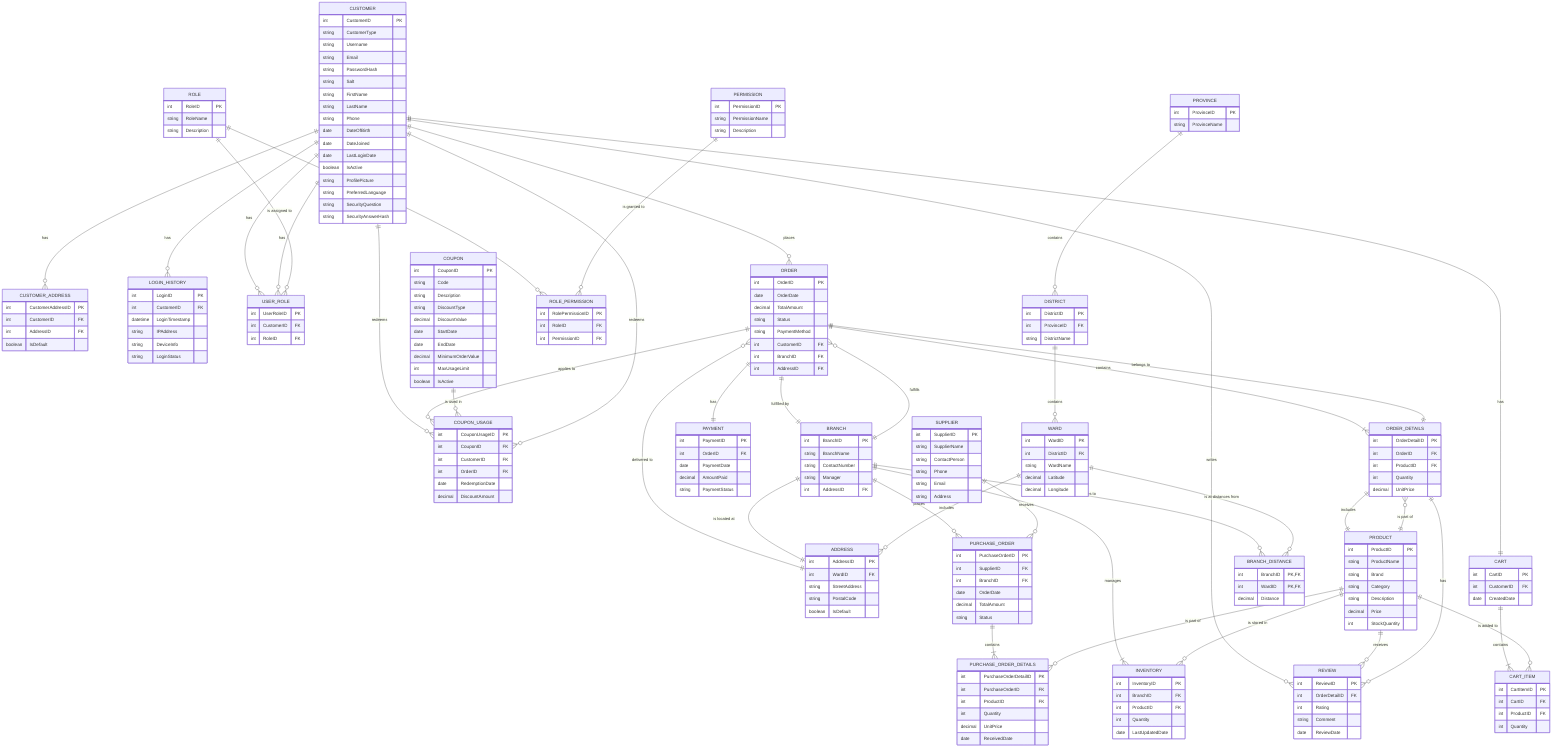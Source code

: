 erDiagram

%% ------------------------------
%% CUSTOMER-RELATED ENTITIES
%% ------------------------------

    CUSTOMER {
        int CustomerID PK
        string CustomerType
        string Username
        string Email
        string PasswordHash
        string Salt
        string FirstName
        string LastName
        string Phone
        date DateOfBirth
        date DateJoined
        date LastLoginDate
        boolean IsActive
        string ProfilePicture
        string PreferredLanguage
        string SecurityQuestion
        string SecurityAnswerHash
    }

    CUSTOMER_ADDRESS {
        int CustomerAddressID PK
        int CustomerID FK
        int AddressID FK
        boolean IsDefault
    }

    LOGIN_HISTORY {
        int LoginID PK
        int CustomerID FK
        datetime LoginTimestamp
        string IPAddress
        string DeviceInfo
        string LoginStatus
    }

    ADDRESS {
        int AddressID PK
        int WardID FK
        string StreetAddress
        string PostalCode
        boolean IsDefault
    }

    %% Relationships
    CUSTOMER ||--o{ CUSTOMER_ADDRESS : "has"
    CUSTOMER ||--o{ LOGIN_HISTORY : "has"
    CUSTOMER ||--|| CART : "has"
    CUSTOMER ||--o{ REVIEW : "writes"
    CUSTOMER ||--o{ COUPON_USAGE : "redeems"
    CUSTOMER ||--o{ USER_ROLE : "has"

%% ------------------------------
%% PRODUCT-RELATED ENTITIES
%% ------------------------------

    PRODUCT {
        int ProductID PK
        string ProductName
        string Brand
        string Category
        string Description
        decimal Price
        int StockQuantity
    }

    CART {
        int CartID PK
        int CustomerID FK
        date CreatedDate
    }

    CART_ITEM {
        int CartItemID PK
        int CartID FK
        int ProductID FK
        int Quantity
    }

    REVIEW {
        int ReviewID PK
        int OrderDetailID FK
        int Rating
        string Comment
        date ReviewDate
    }

    %% Relationships
    CART ||--|{ CART_ITEM : "contains"
    PRODUCT ||--o{ CART_ITEM : "is added to"
    PRODUCT ||--o{ REVIEW : "receives"
    ORDER_DETAILS ||--o{ REVIEW : "has"

%% ------------------------------
%% ORDER-RELATED ENTITIES
%% ------------------------------

    ORDER {
        int OrderID PK
        date OrderDate
        decimal TotalAmount
        string Status
        string PaymentMethod
        int CustomerID FK
        int BranchID FK
        int AddressID FK
    }

    ORDER_DETAILS {
        int OrderDetailID PK
        int OrderID FK
        int ProductID FK
        int Quantity
        decimal UnitPrice
    }

    PAYMENT {
        int PaymentID PK
        int OrderID FK
        date PaymentDate
        decimal AmountPaid
        string PaymentStatus
    }

    COUPON_USAGE {
        int CouponUsageID PK
        int CouponID FK
        int CustomerID FK
        int OrderID FK
        date RedemptionDate
        decimal DiscountAmount
    }

    COUPON {
        int CouponID PK
        string Code
        string Description
        string DiscountType
        decimal DiscountValue
        date StartDate
        date EndDate
        decimal MinimumOrderValue
        int MaxUsageLimit
        boolean IsActive
    }

    %% Relationships
    CUSTOMER ||--o{ ORDER : "places"
    ORDER ||--|{ ORDER_DETAILS : "contains"
    ORDER ||--|| PAYMENT : "has"
    ORDER }o--|| ADDRESS : "delivered to"
    ORDER ||--o{ COUPON_USAGE : "applies to"
    ORDER ||--|| BRANCH : "fulfilled by"
    ORDER_DETAILS ||--|| ORDER : "belongs to"
    ORDER_DETAILS ||--|| PRODUCT : "includes"
    PRODUCT ||--o{ ORDER_DETAILS : "is part of"
    COUPON ||--o{ COUPON_USAGE : "is used in"
    CUSTOMER ||--o{ COUPON_USAGE : "redeems"

%% ------------------------------
%% INVENTORY AND SUPPLY ENTITIES
%% ------------------------------

    INVENTORY {
        int InventoryID PK
        int BranchID FK
        int ProductID FK
        int Quantity
        date LastUpdatedDate
    }

    %% Updated BRANCH entity: Removed Location, Latitude, Longitude attributes
    %% Added AddressID FK to link BRANCH to ADDRESS
    BRANCH {
        int BranchID PK
        string BranchName
        string ContactNumber
        string Manager
        int AddressID FK
    }

    SUPPLIER {
        int SupplierID PK
        string SupplierName
        string ContactPerson
        string Phone
        string Email
        string Address
    }

    PURCHASE_ORDER {
        int PurchaseOrderID PK
        int SupplierID FK
        int BranchID FK
        date OrderDate
        decimal TotalAmount
        string Status
    }

    PURCHASE_ORDER_DETAILS {
        int PurchaseOrderDetailID PK
        int PurchaseOrderID FK
        int ProductID FK
        int Quantity
        decimal UnitPrice
        date ReceivedDate
    }

    %% Relationships
    BRANCH ||--|| ADDRESS : "is located at"
    BRANCH ||--|{ INVENTORY : "manages"
    PRODUCT ||--o{ INVENTORY : "is stored in"
    BRANCH ||--o{ ORDER : "fulfills"
    BRANCH ||--o{ PURCHASE_ORDER : "places"
    SUPPLIER ||--o{ PURCHASE_ORDER : "receives"
    PURCHASE_ORDER ||--|{ PURCHASE_ORDER_DETAILS : "contains"
    PRODUCT ||--o{ PURCHASE_ORDER_DETAILS : "is part of"

%% ------------------------------
%% ROLE AND PERMISSION ENTITIES
%% ------------------------------

    ROLE {
        int RoleID PK
        string RoleName
        string Description
    }

    PERMISSION {
        int PermissionID PK
        string PermissionName
        string Description
    }

    USER_ROLE {
        int UserRoleID PK
        int CustomerID FK
        int RoleID FK
    }

    ROLE_PERMISSION {
        int RolePermissionID PK
        int RoleID FK
        int PermissionID FK
    }

    %% Relationships
    CUSTOMER ||--o{ USER_ROLE : "has"
    ROLE ||--o{ USER_ROLE : "is assigned to"
    ROLE ||--o{ ROLE_PERMISSION : "has"
    PERMISSION ||--o{ ROLE_PERMISSION : "is granted to"

%% ------------------------------
%% GEOGRAPHICAL ENTITIES
%% ------------------------------

    PROVINCE {
        int ProvinceID PK
        string ProvinceName
    }

    DISTRICT {
        int DistrictID PK
        int ProvinceID FK
        string DistrictName
    }

    WARD {
        int WardID PK
        int DistrictID FK
        string WardName
        decimal Latitude
        decimal Longitude
    }

    %% Relationships
    PROVINCE ||--o{ DISTRICT : "contains"
    DISTRICT ||--o{ WARD : "contains"
    WARD ||--o{ ADDRESS : "includes"

    %% Thực thể mới
    BRANCH_DISTANCE {
        int BranchID PK, FK
        int WardID PK, FK
        decimal Distance
    }

    %% Các mối quan hệ
    BRANCH ||--o{ BRANCH_DISTANCE : "has distances to"
    WARD ||--o{ BRANCH_DISTANCE : "is at distances from"
